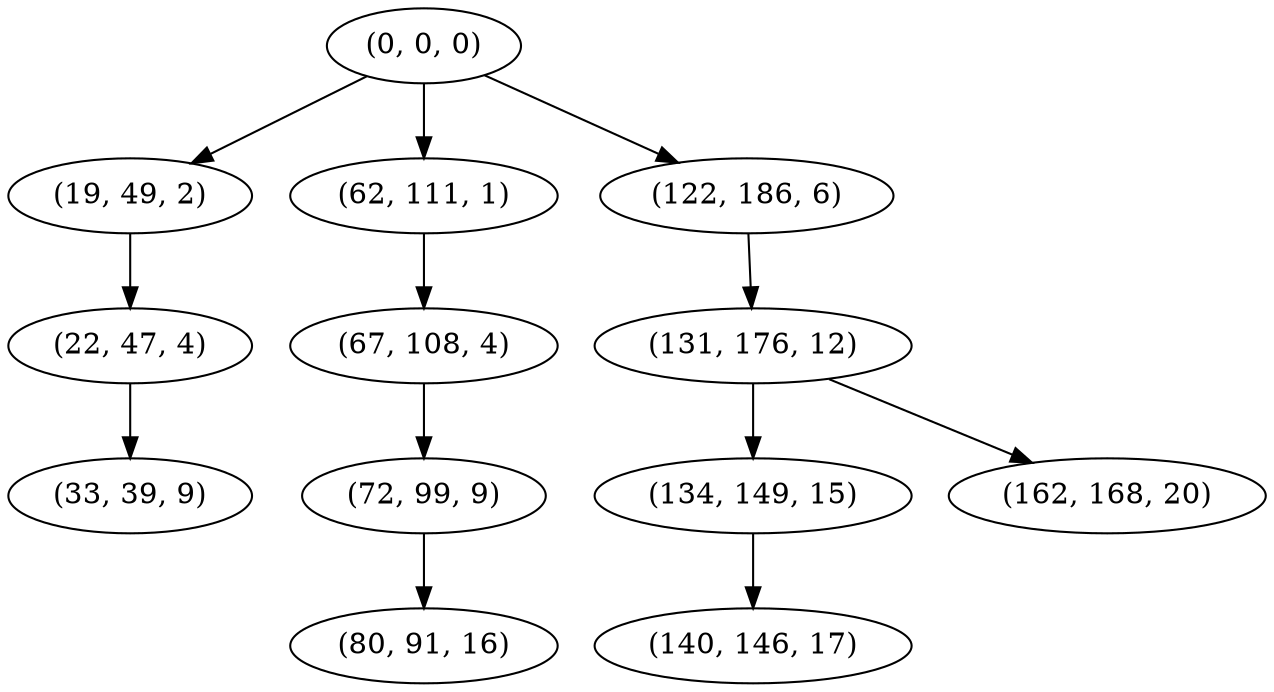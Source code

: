 digraph tree {
    "(0, 0, 0)";
    "(19, 49, 2)";
    "(22, 47, 4)";
    "(33, 39, 9)";
    "(62, 111, 1)";
    "(67, 108, 4)";
    "(72, 99, 9)";
    "(80, 91, 16)";
    "(122, 186, 6)";
    "(131, 176, 12)";
    "(134, 149, 15)";
    "(140, 146, 17)";
    "(162, 168, 20)";
    "(0, 0, 0)" -> "(19, 49, 2)";
    "(0, 0, 0)" -> "(62, 111, 1)";
    "(0, 0, 0)" -> "(122, 186, 6)";
    "(19, 49, 2)" -> "(22, 47, 4)";
    "(22, 47, 4)" -> "(33, 39, 9)";
    "(62, 111, 1)" -> "(67, 108, 4)";
    "(67, 108, 4)" -> "(72, 99, 9)";
    "(72, 99, 9)" -> "(80, 91, 16)";
    "(122, 186, 6)" -> "(131, 176, 12)";
    "(131, 176, 12)" -> "(134, 149, 15)";
    "(131, 176, 12)" -> "(162, 168, 20)";
    "(134, 149, 15)" -> "(140, 146, 17)";
}
